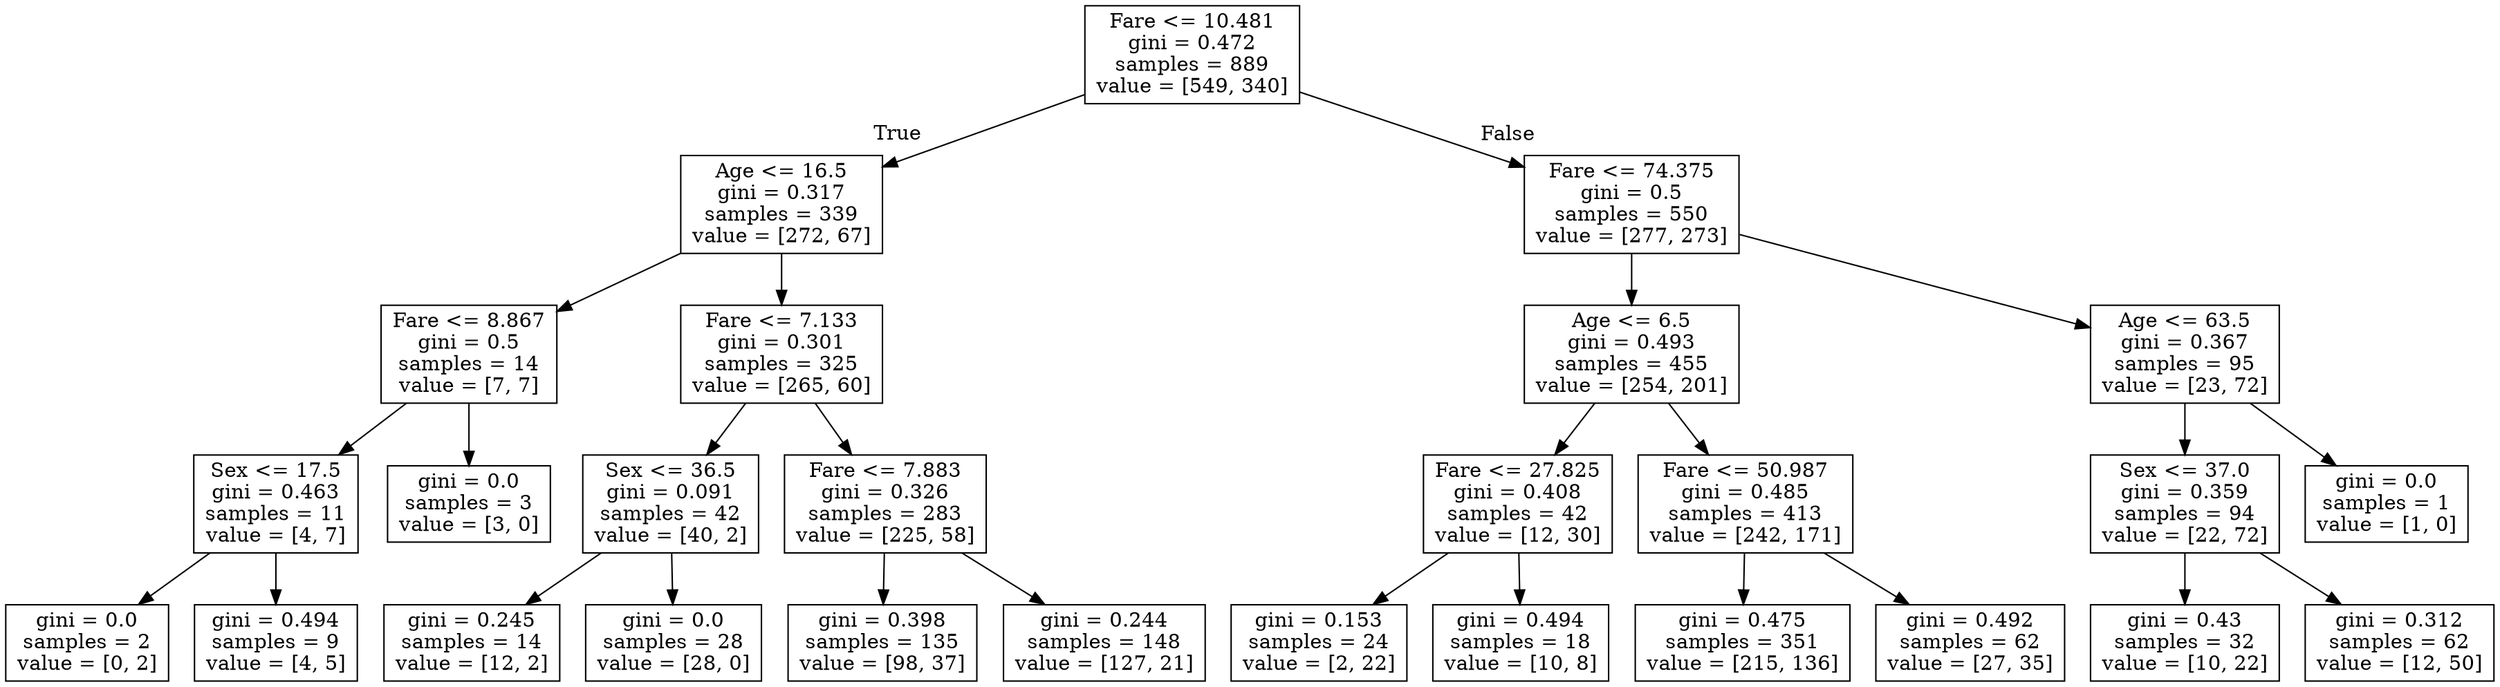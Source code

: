 digraph Tree {
node [shape=box] ;
0 [label="Fare <= 10.481\ngini = 0.472\nsamples = 889\nvalue = [549, 340]"] ;
1 [label="Age <= 16.5\ngini = 0.317\nsamples = 339\nvalue = [272, 67]"] ;
0 -> 1 [labeldistance=2.5, labelangle=45, headlabel="True"] ;
2 [label="Fare <= 8.867\ngini = 0.5\nsamples = 14\nvalue = [7, 7]"] ;
1 -> 2 ;
3 [label="Sex <= 17.5\ngini = 0.463\nsamples = 11\nvalue = [4, 7]"] ;
2 -> 3 ;
4 [label="gini = 0.0\nsamples = 2\nvalue = [0, 2]"] ;
3 -> 4 ;
5 [label="gini = 0.494\nsamples = 9\nvalue = [4, 5]"] ;
3 -> 5 ;
6 [label="gini = 0.0\nsamples = 3\nvalue = [3, 0]"] ;
2 -> 6 ;
7 [label="Fare <= 7.133\ngini = 0.301\nsamples = 325\nvalue = [265, 60]"] ;
1 -> 7 ;
8 [label="Sex <= 36.5\ngini = 0.091\nsamples = 42\nvalue = [40, 2]"] ;
7 -> 8 ;
9 [label="gini = 0.245\nsamples = 14\nvalue = [12, 2]"] ;
8 -> 9 ;
10 [label="gini = 0.0\nsamples = 28\nvalue = [28, 0]"] ;
8 -> 10 ;
11 [label="Fare <= 7.883\ngini = 0.326\nsamples = 283\nvalue = [225, 58]"] ;
7 -> 11 ;
12 [label="gini = 0.398\nsamples = 135\nvalue = [98, 37]"] ;
11 -> 12 ;
13 [label="gini = 0.244\nsamples = 148\nvalue = [127, 21]"] ;
11 -> 13 ;
14 [label="Fare <= 74.375\ngini = 0.5\nsamples = 550\nvalue = [277, 273]"] ;
0 -> 14 [labeldistance=2.5, labelangle=-45, headlabel="False"] ;
15 [label="Age <= 6.5\ngini = 0.493\nsamples = 455\nvalue = [254, 201]"] ;
14 -> 15 ;
16 [label="Fare <= 27.825\ngini = 0.408\nsamples = 42\nvalue = [12, 30]"] ;
15 -> 16 ;
17 [label="gini = 0.153\nsamples = 24\nvalue = [2, 22]"] ;
16 -> 17 ;
18 [label="gini = 0.494\nsamples = 18\nvalue = [10, 8]"] ;
16 -> 18 ;
19 [label="Fare <= 50.987\ngini = 0.485\nsamples = 413\nvalue = [242, 171]"] ;
15 -> 19 ;
20 [label="gini = 0.475\nsamples = 351\nvalue = [215, 136]"] ;
19 -> 20 ;
21 [label="gini = 0.492\nsamples = 62\nvalue = [27, 35]"] ;
19 -> 21 ;
22 [label="Age <= 63.5\ngini = 0.367\nsamples = 95\nvalue = [23, 72]"] ;
14 -> 22 ;
23 [label="Sex <= 37.0\ngini = 0.359\nsamples = 94\nvalue = [22, 72]"] ;
22 -> 23 ;
24 [label="gini = 0.43\nsamples = 32\nvalue = [10, 22]"] ;
23 -> 24 ;
25 [label="gini = 0.312\nsamples = 62\nvalue = [12, 50]"] ;
23 -> 25 ;
26 [label="gini = 0.0\nsamples = 1\nvalue = [1, 0]"] ;
22 -> 26 ;
}